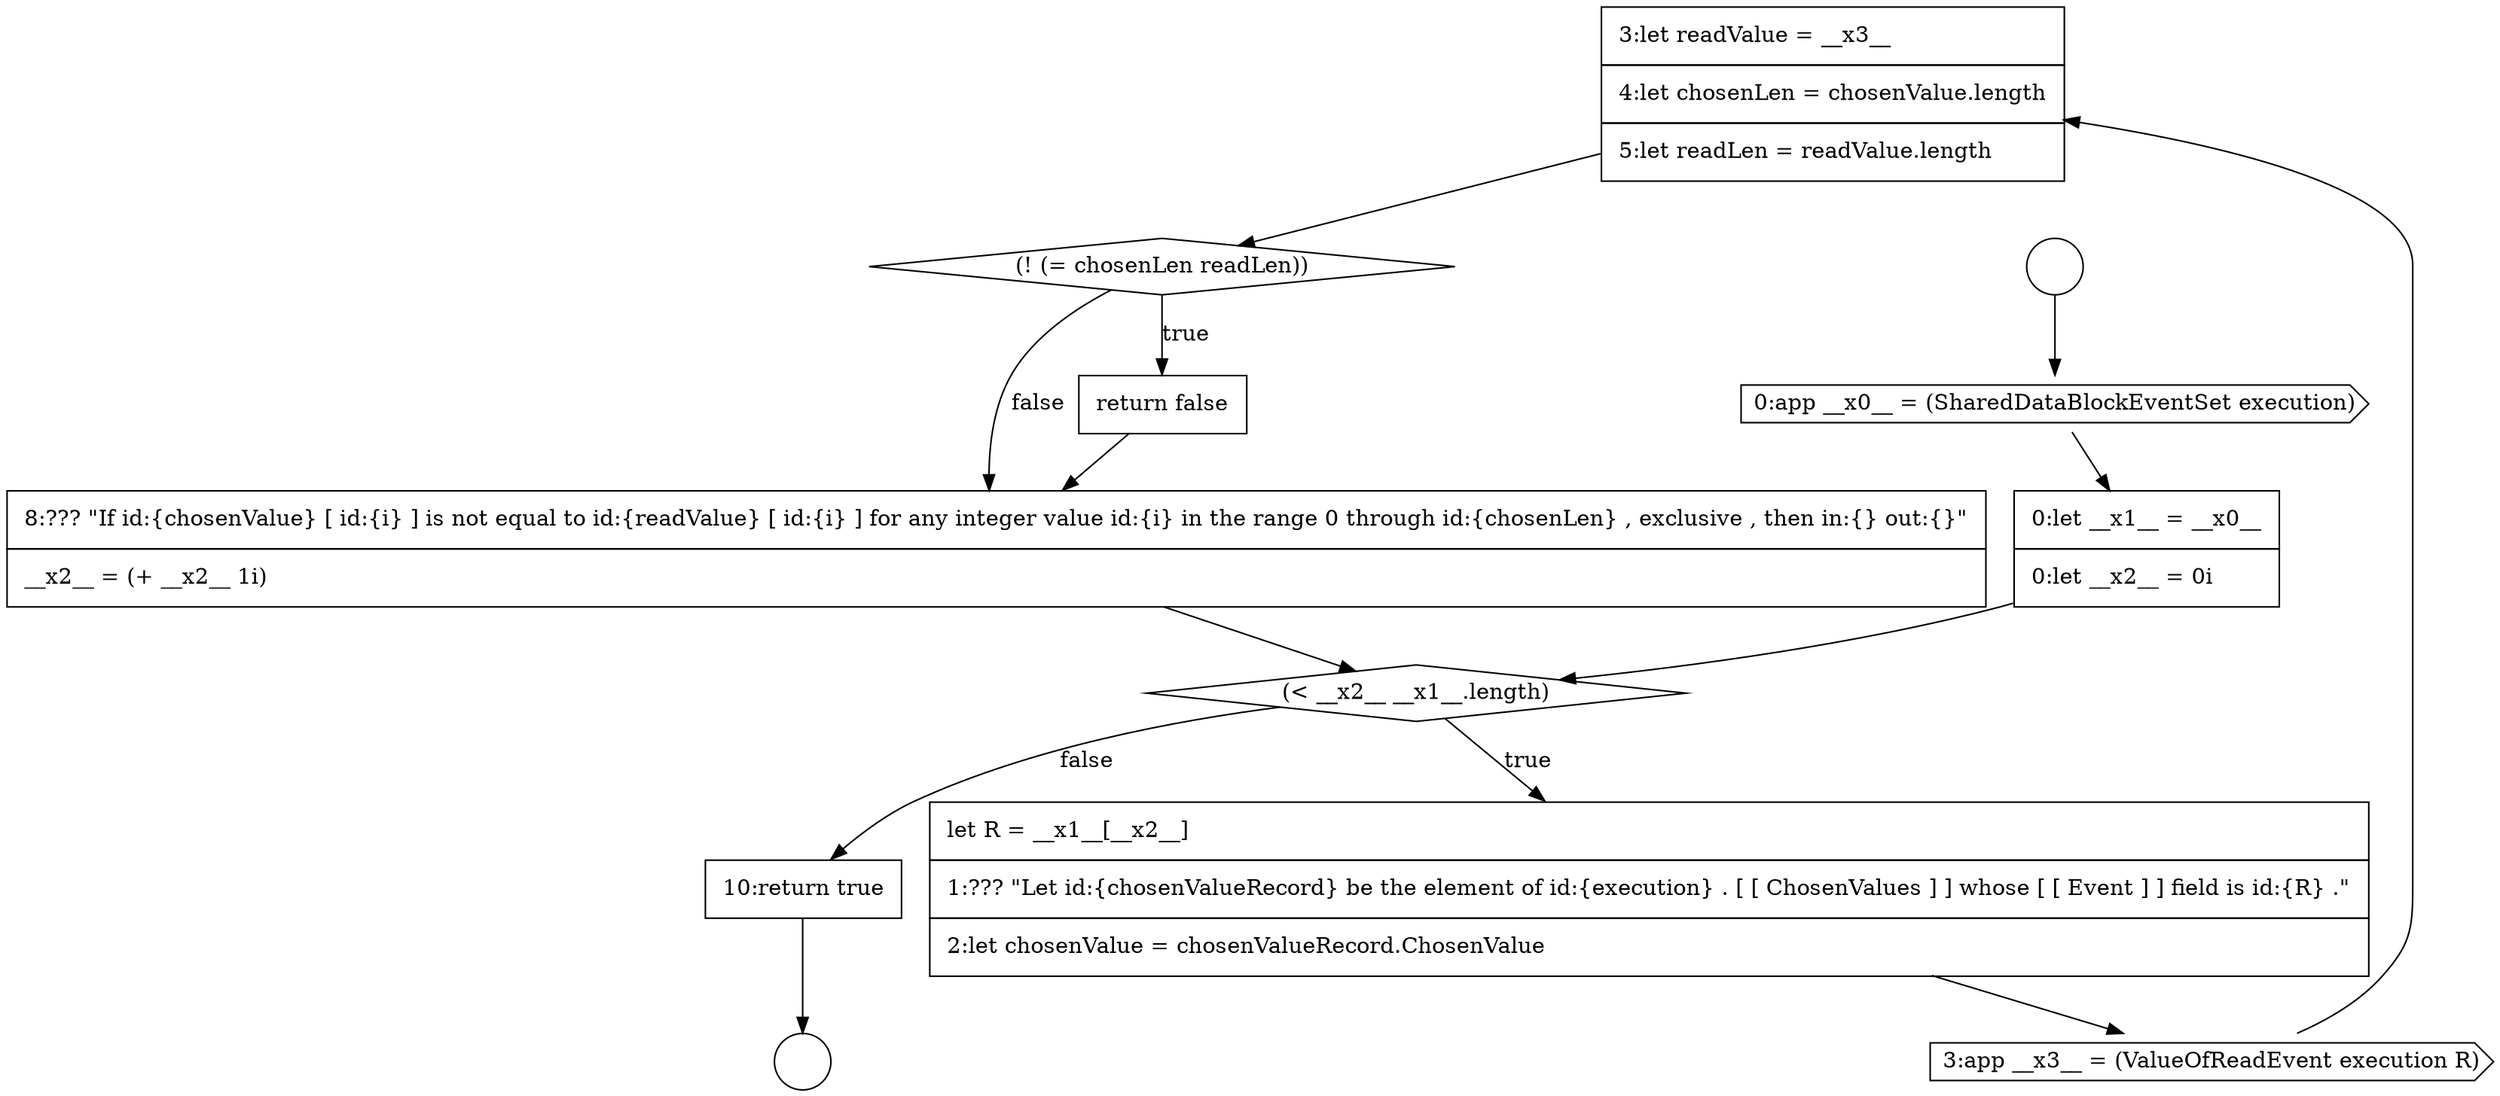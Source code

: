 digraph {
  node18810 [shape=none, margin=0, label=<<font color="black">
    <table border="0" cellborder="1" cellspacing="0" cellpadding="10">
      <tr><td align="left">3:let readValue = __x3__</td></tr>
      <tr><td align="left">4:let chosenLen = chosenValue.length</td></tr>
      <tr><td align="left">5:let readLen = readValue.length</td></tr>
    </table>
  </font>> color="black" fillcolor="white" style=filled]
  node18805 [shape=cds, label=<<font color="black">0:app __x0__ = (SharedDataBlockEventSet execution)</font>> color="black" fillcolor="white" style=filled]
  node18814 [shape=none, margin=0, label=<<font color="black">
    <table border="0" cellborder="1" cellspacing="0" cellpadding="10">
      <tr><td align="left">10:return true</td></tr>
    </table>
  </font>> color="black" fillcolor="white" style=filled]
  node18809 [shape=cds, label=<<font color="black">3:app __x3__ = (ValueOfReadEvent execution R)</font>> color="black" fillcolor="white" style=filled]
  node18806 [shape=none, margin=0, label=<<font color="black">
    <table border="0" cellborder="1" cellspacing="0" cellpadding="10">
      <tr><td align="left">0:let __x1__ = __x0__</td></tr>
      <tr><td align="left">0:let __x2__ = 0i</td></tr>
    </table>
  </font>> color="black" fillcolor="white" style=filled]
  node18813 [shape=none, margin=0, label=<<font color="black">
    <table border="0" cellborder="1" cellspacing="0" cellpadding="10">
      <tr><td align="left">8:??? &quot;If id:{chosenValue} [ id:{i} ] is not equal to id:{readValue} [ id:{i} ] for any integer value id:{i} in the range 0 through id:{chosenLen} , exclusive , then in:{} out:{}&quot;</td></tr>
      <tr><td align="left">__x2__ = (+ __x2__ 1i)</td></tr>
    </table>
  </font>> color="black" fillcolor="white" style=filled]
  node18812 [shape=none, margin=0, label=<<font color="black">
    <table border="0" cellborder="1" cellspacing="0" cellpadding="10">
      <tr><td align="left">return false</td></tr>
    </table>
  </font>> color="black" fillcolor="white" style=filled]
  node18803 [shape=circle label=" " color="black" fillcolor="white" style=filled]
  node18807 [shape=diamond, label=<<font color="black">(&lt; __x2__ __x1__.length)</font>> color="black" fillcolor="white" style=filled]
  node18811 [shape=diamond, label=<<font color="black">(! (= chosenLen readLen))</font>> color="black" fillcolor="white" style=filled]
  node18804 [shape=circle label=" " color="black" fillcolor="white" style=filled]
  node18808 [shape=none, margin=0, label=<<font color="black">
    <table border="0" cellborder="1" cellspacing="0" cellpadding="10">
      <tr><td align="left">let R = __x1__[__x2__]</td></tr>
      <tr><td align="left">1:??? &quot;Let id:{chosenValueRecord} be the element of id:{execution} . [ [ ChosenValues ] ] whose [ [ Event ] ] field is id:{R} .&quot;</td></tr>
      <tr><td align="left">2:let chosenValue = chosenValueRecord.ChosenValue</td></tr>
    </table>
  </font>> color="black" fillcolor="white" style=filled]
  node18805 -> node18806 [ color="black"]
  node18812 -> node18813 [ color="black"]
  node18808 -> node18809 [ color="black"]
  node18814 -> node18804 [ color="black"]
  node18807 -> node18808 [label=<<font color="black">true</font>> color="black"]
  node18807 -> node18814 [label=<<font color="black">false</font>> color="black"]
  node18811 -> node18812 [label=<<font color="black">true</font>> color="black"]
  node18811 -> node18813 [label=<<font color="black">false</font>> color="black"]
  node18813 -> node18807 [ color="black"]
  node18809 -> node18810 [ color="black"]
  node18806 -> node18807 [ color="black"]
  node18810 -> node18811 [ color="black"]
  node18803 -> node18805 [ color="black"]
}

